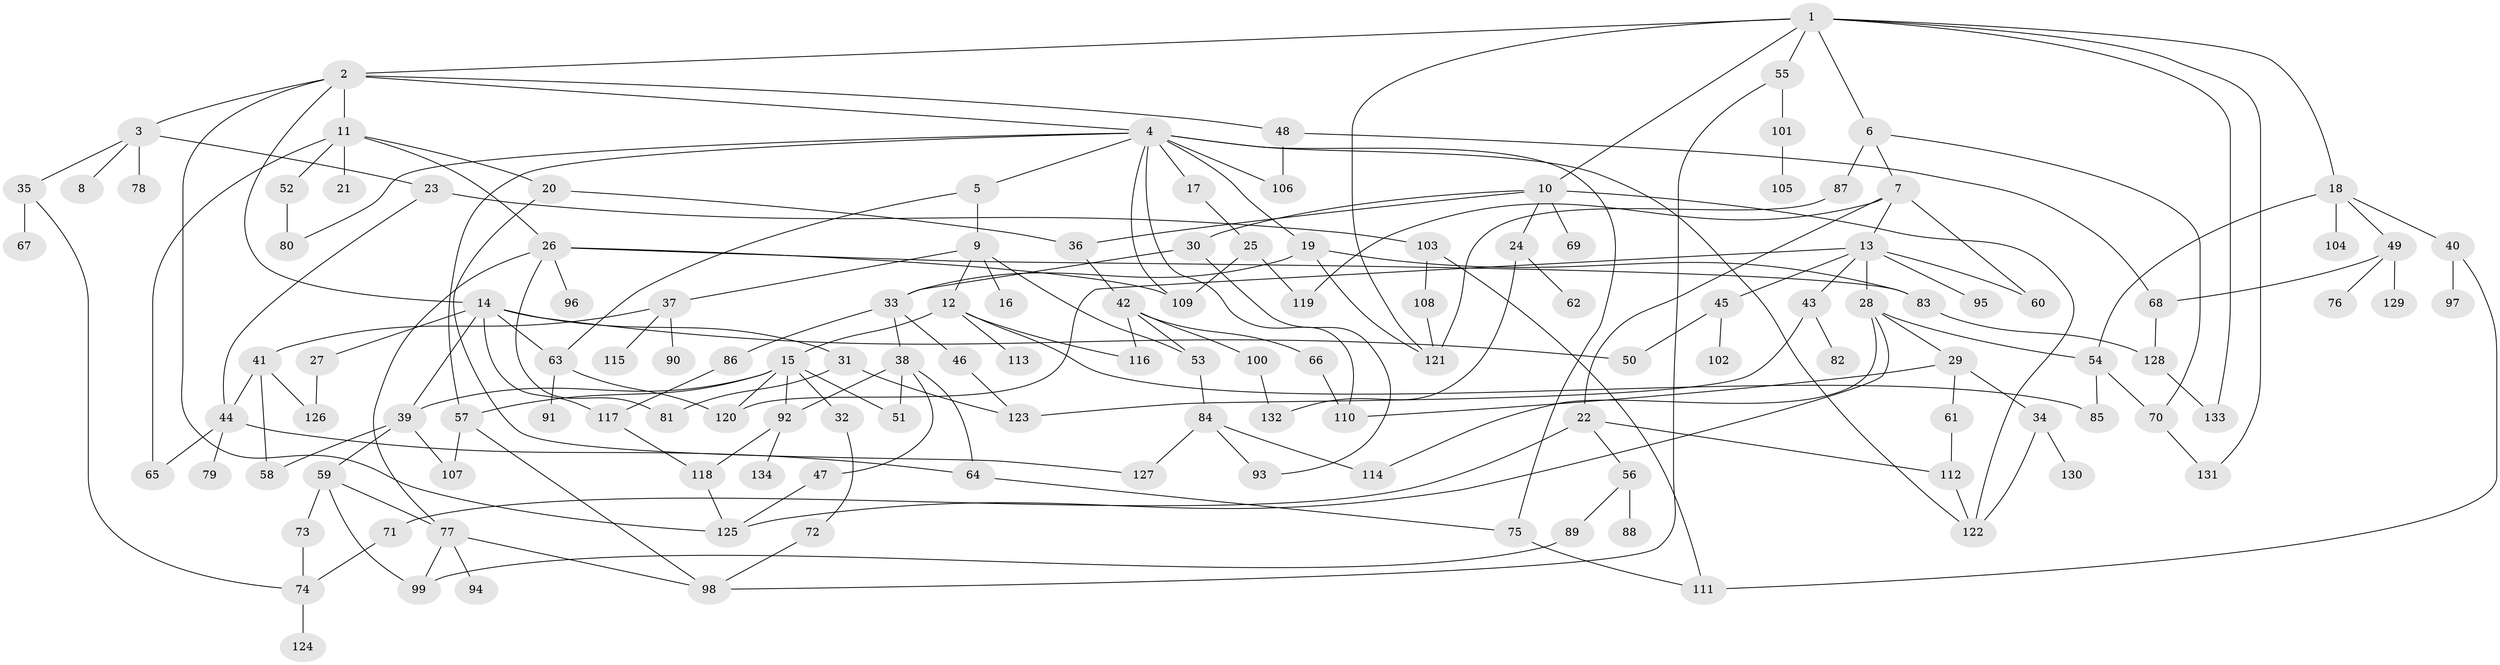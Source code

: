 // coarse degree distribution, {3: 0.26865671641791045, 4: 0.208955223880597, 6: 0.04477611940298507, 5: 0.14925373134328357, 7: 0.029850746268656716, 2: 0.19402985074626866, 1: 0.05970149253731343, 11: 0.014925373134328358, 9: 0.014925373134328358, 8: 0.014925373134328358}
// Generated by graph-tools (version 1.1) at 2025/36/03/04/25 23:36:06]
// undirected, 134 vertices, 197 edges
graph export_dot {
  node [color=gray90,style=filled];
  1;
  2;
  3;
  4;
  5;
  6;
  7;
  8;
  9;
  10;
  11;
  12;
  13;
  14;
  15;
  16;
  17;
  18;
  19;
  20;
  21;
  22;
  23;
  24;
  25;
  26;
  27;
  28;
  29;
  30;
  31;
  32;
  33;
  34;
  35;
  36;
  37;
  38;
  39;
  40;
  41;
  42;
  43;
  44;
  45;
  46;
  47;
  48;
  49;
  50;
  51;
  52;
  53;
  54;
  55;
  56;
  57;
  58;
  59;
  60;
  61;
  62;
  63;
  64;
  65;
  66;
  67;
  68;
  69;
  70;
  71;
  72;
  73;
  74;
  75;
  76;
  77;
  78;
  79;
  80;
  81;
  82;
  83;
  84;
  85;
  86;
  87;
  88;
  89;
  90;
  91;
  92;
  93;
  94;
  95;
  96;
  97;
  98;
  99;
  100;
  101;
  102;
  103;
  104;
  105;
  106;
  107;
  108;
  109;
  110;
  111;
  112;
  113;
  114;
  115;
  116;
  117;
  118;
  119;
  120;
  121;
  122;
  123;
  124;
  125;
  126;
  127;
  128;
  129;
  130;
  131;
  132;
  133;
  134;
  1 -- 2;
  1 -- 6;
  1 -- 10;
  1 -- 18;
  1 -- 55;
  1 -- 121;
  1 -- 133;
  1 -- 131;
  2 -- 3;
  2 -- 4;
  2 -- 11;
  2 -- 14;
  2 -- 48;
  2 -- 125;
  3 -- 8;
  3 -- 23;
  3 -- 35;
  3 -- 78;
  4 -- 5;
  4 -- 17;
  4 -- 19;
  4 -- 57;
  4 -- 80;
  4 -- 122;
  4 -- 110;
  4 -- 109;
  4 -- 75;
  4 -- 106;
  5 -- 9;
  5 -- 63;
  6 -- 7;
  6 -- 70;
  6 -- 87;
  7 -- 13;
  7 -- 22;
  7 -- 119;
  7 -- 60;
  9 -- 12;
  9 -- 16;
  9 -- 37;
  9 -- 53;
  10 -- 24;
  10 -- 30;
  10 -- 69;
  10 -- 36;
  10 -- 122;
  11 -- 20;
  11 -- 21;
  11 -- 26;
  11 -- 52;
  11 -- 65;
  12 -- 15;
  12 -- 113;
  12 -- 116;
  12 -- 85;
  13 -- 28;
  13 -- 43;
  13 -- 45;
  13 -- 60;
  13 -- 95;
  13 -- 120;
  14 -- 27;
  14 -- 31;
  14 -- 39;
  14 -- 63;
  14 -- 50;
  14 -- 117;
  15 -- 32;
  15 -- 39;
  15 -- 57;
  15 -- 92;
  15 -- 120;
  15 -- 51;
  17 -- 25;
  18 -- 40;
  18 -- 49;
  18 -- 104;
  18 -- 54;
  19 -- 83;
  19 -- 33;
  19 -- 121;
  20 -- 36;
  20 -- 127;
  22 -- 56;
  22 -- 71;
  22 -- 112;
  23 -- 103;
  23 -- 44;
  24 -- 62;
  24 -- 132;
  25 -- 119;
  25 -- 109;
  26 -- 81;
  26 -- 96;
  26 -- 109;
  26 -- 83;
  26 -- 77;
  27 -- 126;
  28 -- 29;
  28 -- 54;
  28 -- 114;
  28 -- 125;
  29 -- 34;
  29 -- 61;
  29 -- 110;
  30 -- 33;
  30 -- 93;
  31 -- 123;
  31 -- 81;
  32 -- 72;
  33 -- 38;
  33 -- 46;
  33 -- 86;
  34 -- 130;
  34 -- 122;
  35 -- 67;
  35 -- 74;
  36 -- 42;
  37 -- 41;
  37 -- 90;
  37 -- 115;
  38 -- 47;
  38 -- 51;
  38 -- 64;
  38 -- 92;
  39 -- 59;
  39 -- 107;
  39 -- 58;
  40 -- 97;
  40 -- 111;
  41 -- 44;
  41 -- 58;
  41 -- 126;
  42 -- 66;
  42 -- 100;
  42 -- 116;
  42 -- 53;
  43 -- 82;
  43 -- 123;
  44 -- 79;
  44 -- 65;
  44 -- 64;
  45 -- 50;
  45 -- 102;
  46 -- 123;
  47 -- 125;
  48 -- 68;
  48 -- 106;
  49 -- 76;
  49 -- 129;
  49 -- 68;
  52 -- 80;
  53 -- 84;
  54 -- 85;
  54 -- 70;
  55 -- 101;
  55 -- 98;
  56 -- 88;
  56 -- 89;
  57 -- 98;
  57 -- 107;
  59 -- 73;
  59 -- 77;
  59 -- 99;
  61 -- 112;
  63 -- 91;
  63 -- 120;
  64 -- 75;
  66 -- 110;
  68 -- 128;
  70 -- 131;
  71 -- 74;
  72 -- 98;
  73 -- 74;
  74 -- 124;
  75 -- 111;
  77 -- 94;
  77 -- 98;
  77 -- 99;
  83 -- 128;
  84 -- 114;
  84 -- 127;
  84 -- 93;
  86 -- 117;
  87 -- 121;
  89 -- 99;
  92 -- 118;
  92 -- 134;
  100 -- 132;
  101 -- 105;
  103 -- 108;
  103 -- 111;
  108 -- 121;
  112 -- 122;
  117 -- 118;
  118 -- 125;
  128 -- 133;
}
